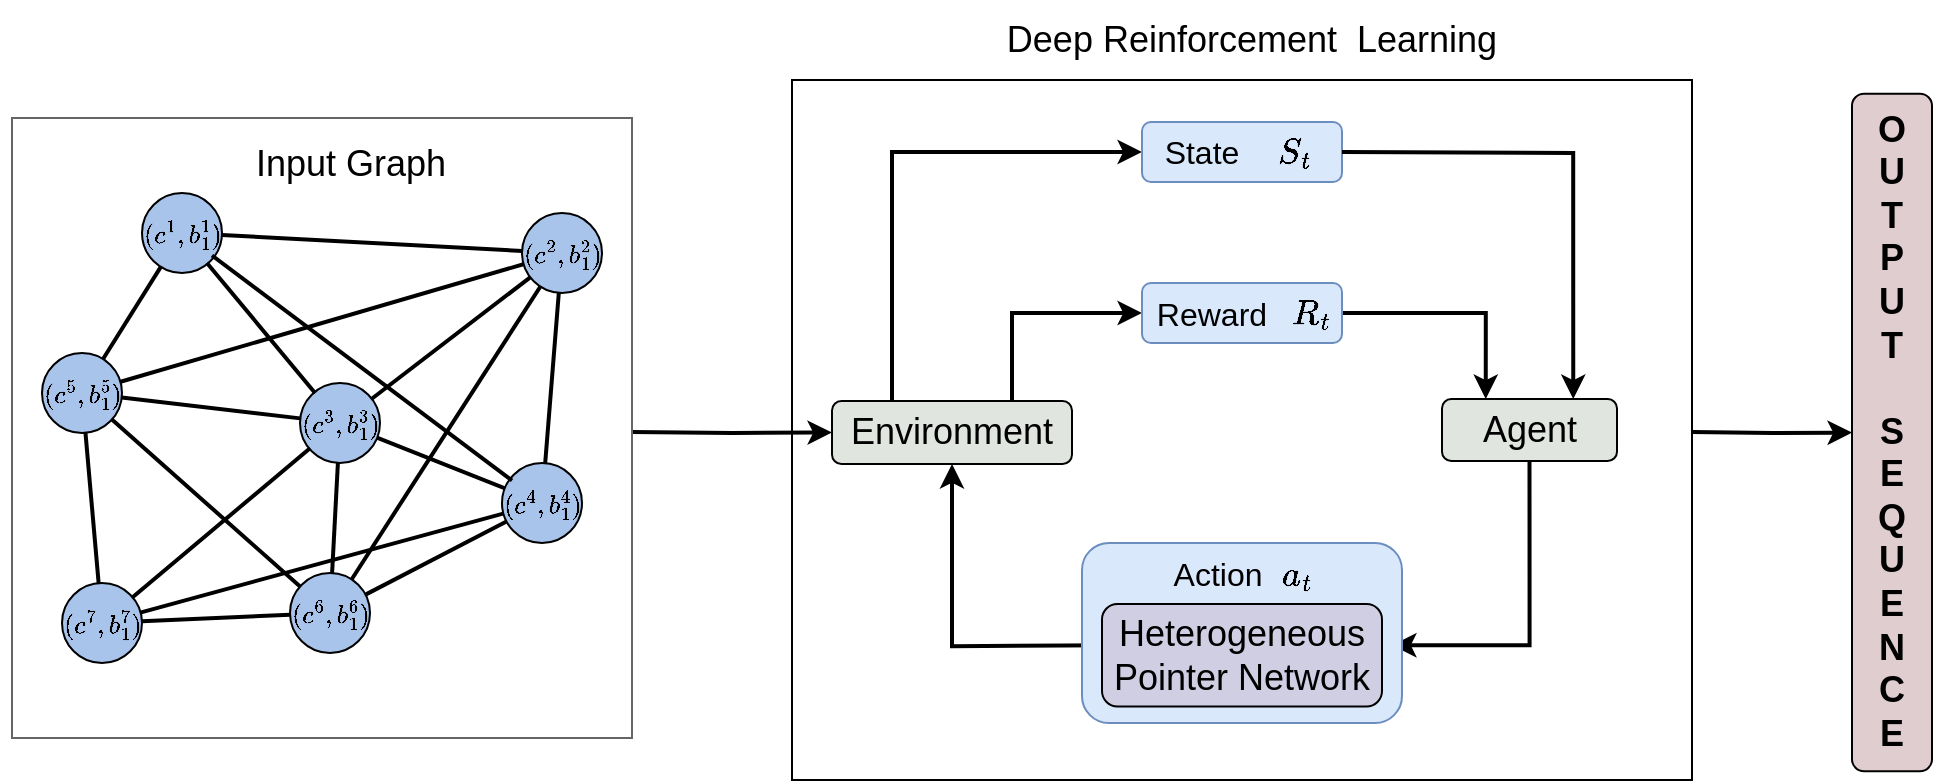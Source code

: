 <mxfile version="18.0.3" type="github">
  <diagram id="P9s8tQnz6vP6Jp-wh3C2" name="Page-1">
    <mxGraphModel dx="2066" dy="1185" grid="1" gridSize="10" guides="1" tooltips="1" connect="1" arrows="1" fold="1" page="1" pageScale="1" pageWidth="1169" pageHeight="827" math="1" shadow="0">
      <root>
        <mxCell id="0" />
        <mxCell id="1" parent="0" />
        <mxCell id="JJIb5TfWh0ZeVr9pCVY0-35" value="" style="rounded=0;whiteSpace=wrap;html=1;fillColor=none;" parent="1" vertex="1">
          <mxGeometry x="495" y="259" width="450" height="350" as="geometry" />
        </mxCell>
        <mxCell id="JJIb5TfWh0ZeVr9pCVY0-63" value="" style="edgeStyle=orthogonalEdgeStyle;rounded=0;orthogonalLoop=1;jettySize=auto;html=1;fontSize=16;strokeWidth=2;" parent="1" target="JJIb5TfWh0ZeVr9pCVY0-60" edge="1">
          <mxGeometry relative="1" as="geometry">
            <mxPoint x="945" y="435" as="sourcePoint" />
          </mxGeometry>
        </mxCell>
        <mxCell id="JJIb5TfWh0ZeVr9pCVY0-1" value="" style="endArrow=none;html=1;rounded=0;strokeColor=#000000;strokeWidth=2;" parent="1" source="JJIb5TfWh0ZeVr9pCVY0-29" target="JJIb5TfWh0ZeVr9pCVY0-25" edge="1">
          <mxGeometry width="50" height="50" relative="1" as="geometry">
            <mxPoint x="158.257" y="520.576" as="sourcePoint" />
            <mxPoint x="151.644" y="445.432" as="targetPoint" />
          </mxGeometry>
        </mxCell>
        <mxCell id="JJIb5TfWh0ZeVr9pCVY0-2" value="" style="endArrow=none;html=1;rounded=0;strokeWidth=2;" parent="1" source="JJIb5TfWh0ZeVr9pCVY0-26" target="JJIb5TfWh0ZeVr9pCVY0-29" edge="1">
          <mxGeometry width="50" height="50" relative="1" as="geometry">
            <mxPoint x="305" y="555.5" as="sourcePoint" />
            <mxPoint x="355" y="505.5" as="targetPoint" />
          </mxGeometry>
        </mxCell>
        <mxCell id="JJIb5TfWh0ZeVr9pCVY0-3" value="" style="endArrow=none;html=1;rounded=0;strokeColor=#000000;strokeWidth=2;" parent="1" source="JJIb5TfWh0ZeVr9pCVY0-27" target="JJIb5TfWh0ZeVr9pCVY0-28" edge="1">
          <mxGeometry width="50" height="50" relative="1" as="geometry">
            <mxPoint x="168.257" y="530.576" as="sourcePoint" />
            <mxPoint x="161.644" y="455.432" as="targetPoint" />
          </mxGeometry>
        </mxCell>
        <mxCell id="JJIb5TfWh0ZeVr9pCVY0-4" value="" style="endArrow=none;html=1;rounded=0;strokeColor=#000000;strokeWidth=2;" parent="1" source="JJIb5TfWh0ZeVr9pCVY0-24" target="JJIb5TfWh0ZeVr9pCVY0-27" edge="1">
          <mxGeometry width="50" height="50" relative="1" as="geometry">
            <mxPoint x="178.257" y="540.576" as="sourcePoint" />
            <mxPoint x="171.644" y="465.432" as="targetPoint" />
          </mxGeometry>
        </mxCell>
        <mxCell id="JJIb5TfWh0ZeVr9pCVY0-58" value="" style="edgeStyle=orthogonalEdgeStyle;rounded=0;orthogonalLoop=1;jettySize=auto;html=1;fontSize=16;strokeWidth=2;" parent="1" target="JJIb5TfWh0ZeVr9pCVY0-38" edge="1">
          <mxGeometry relative="1" as="geometry">
            <mxPoint x="415" y="435" as="sourcePoint" />
            <Array as="points" />
          </mxGeometry>
        </mxCell>
        <mxCell id="JJIb5TfWh0ZeVr9pCVY0-5" value="" style="whiteSpace=wrap;html=1;aspect=fixed;strokeColor=#656565;fillColor=none;" parent="1" vertex="1">
          <mxGeometry x="105" y="278" width="310" height="310" as="geometry" />
        </mxCell>
        <mxCell id="JJIb5TfWh0ZeVr9pCVY0-6" value="" style="endArrow=none;html=1;rounded=0;strokeWidth=2;" parent="1" source="JJIb5TfWh0ZeVr9pCVY0-26" target="JJIb5TfWh0ZeVr9pCVY0-28" edge="1">
          <mxGeometry width="50" height="50" relative="1" as="geometry">
            <mxPoint x="269" y="512" as="sourcePoint" />
            <mxPoint x="314" y="475.5" as="targetPoint" />
          </mxGeometry>
        </mxCell>
        <mxCell id="JJIb5TfWh0ZeVr9pCVY0-7" value="" style="endArrow=none;html=1;rounded=0;strokeColor=#000000;strokeWidth=2;" parent="1" source="JJIb5TfWh0ZeVr9pCVY0-27" target="JJIb5TfWh0ZeVr9pCVY0-14" edge="1">
          <mxGeometry width="50" height="50" relative="1" as="geometry">
            <mxPoint x="373.74" y="455.534" as="sourcePoint" />
            <mxPoint x="250" y="405.5" as="targetPoint" />
          </mxGeometry>
        </mxCell>
        <mxCell id="JJIb5TfWh0ZeVr9pCVY0-8" value="" style="ellipse;whiteSpace=wrap;html=1;aspect=fixed;strokeColor=#000000;fillColor=#A9C4EB;" parent="1" vertex="1">
          <mxGeometry x="350" y="450.5" width="40" height="40" as="geometry" />
        </mxCell>
        <mxCell id="JJIb5TfWh0ZeVr9pCVY0-9" value="" style="ellipse;whiteSpace=wrap;html=1;aspect=fixed;strokeColor=#000000;fillColor=#A9C4EB;" parent="1" vertex="1">
          <mxGeometry x="120" y="395.5" width="40" height="40" as="geometry" />
        </mxCell>
        <mxCell id="JJIb5TfWh0ZeVr9pCVY0-10" value="" style="ellipse;whiteSpace=wrap;html=1;aspect=fixed;strokeColor=#000000;fillColor=#A9C4EB;" parent="1" vertex="1">
          <mxGeometry x="249" y="410.5" width="40" height="40" as="geometry" />
        </mxCell>
        <mxCell id="JJIb5TfWh0ZeVr9pCVY0-11" value="" style="ellipse;whiteSpace=wrap;html=1;aspect=fixed;strokeColor=#000000;fillColor=#A9C4EB;" parent="1" vertex="1">
          <mxGeometry x="130" y="510.5" width="40" height="40" as="geometry" />
        </mxCell>
        <mxCell id="JJIb5TfWh0ZeVr9pCVY0-12" value="" style="ellipse;whiteSpace=wrap;html=1;aspect=fixed;strokeColor=#000000;fillColor=#A9C4EB;" parent="1" vertex="1">
          <mxGeometry x="244" y="505.5" width="40" height="40" as="geometry" />
        </mxCell>
        <mxCell id="JJIb5TfWh0ZeVr9pCVY0-13" value="" style="ellipse;whiteSpace=wrap;html=1;aspect=fixed;strokeColor=#000000;fillColor=#A9C4EB;" parent="1" vertex="1">
          <mxGeometry x="170" y="315.5" width="40" height="40" as="geometry" />
        </mxCell>
        <mxCell id="JJIb5TfWh0ZeVr9pCVY0-14" value="" style="ellipse;whiteSpace=wrap;html=1;aspect=fixed;strokeColor=#000000;fillColor=#A9C4EB;" parent="1" vertex="1">
          <mxGeometry x="360" y="325.5" width="40" height="40" as="geometry" />
        </mxCell>
        <mxCell id="JJIb5TfWh0ZeVr9pCVY0-15" value="" style="endArrow=none;html=1;rounded=0;strokeColor=#000000;strokeWidth=2;" parent="1" source="JJIb5TfWh0ZeVr9pCVY0-12" target="JJIb5TfWh0ZeVr9pCVY0-8" edge="1">
          <mxGeometry width="50" height="50" relative="1" as="geometry">
            <mxPoint x="200" y="455.5" as="sourcePoint" />
            <mxPoint x="352.663" y="488.617" as="targetPoint" />
          </mxGeometry>
        </mxCell>
        <mxCell id="JJIb5TfWh0ZeVr9pCVY0-16" value="" style="endArrow=none;html=1;rounded=0;strokeColor=#000000;fontSize=16;fontStyle=1;strokeWidth=2;" parent="1" source="JJIb5TfWh0ZeVr9pCVY0-12" target="JJIb5TfWh0ZeVr9pCVY0-9" edge="1">
          <mxGeometry width="50" height="50" relative="1" as="geometry">
            <mxPoint x="200" y="455.5" as="sourcePoint" />
            <mxPoint x="250" y="405.5" as="targetPoint" />
          </mxGeometry>
        </mxCell>
        <mxCell id="JJIb5TfWh0ZeVr9pCVY0-17" value="" style="endArrow=none;html=1;rounded=0;strokeColor=#000000;strokeWidth=2;" parent="1" source="JJIb5TfWh0ZeVr9pCVY0-11" target="JJIb5TfWh0ZeVr9pCVY0-12" edge="1">
          <mxGeometry width="50" height="50" relative="1" as="geometry">
            <mxPoint x="200" y="455.5" as="sourcePoint" />
            <mxPoint x="250" y="405.5" as="targetPoint" />
          </mxGeometry>
        </mxCell>
        <mxCell id="JJIb5TfWh0ZeVr9pCVY0-18" value="" style="endArrow=none;html=1;rounded=0;strokeColor=#000000;strokeWidth=2;" parent="1" source="JJIb5TfWh0ZeVr9pCVY0-13" target="JJIb5TfWh0ZeVr9pCVY0-14" edge="1">
          <mxGeometry width="50" height="50" relative="1" as="geometry">
            <mxPoint x="200" y="455.5" as="sourcePoint" />
            <mxPoint x="250" y="405.5" as="targetPoint" />
          </mxGeometry>
        </mxCell>
        <mxCell id="JJIb5TfWh0ZeVr9pCVY0-19" value="" style="endArrow=none;html=1;rounded=0;strokeColor=#000000;strokeWidth=2;" parent="1" source="JJIb5TfWh0ZeVr9pCVY0-9" target="JJIb5TfWh0ZeVr9pCVY0-10" edge="1">
          <mxGeometry width="50" height="50" relative="1" as="geometry">
            <mxPoint x="200" y="455.5" as="sourcePoint" />
            <mxPoint x="250" y="405.5" as="targetPoint" />
          </mxGeometry>
        </mxCell>
        <mxCell id="JJIb5TfWh0ZeVr9pCVY0-20" value="" style="endArrow=none;html=1;rounded=0;strokeColor=#000000;strokeWidth=2;" parent="1" source="JJIb5TfWh0ZeVr9pCVY0-9" target="JJIb5TfWh0ZeVr9pCVY0-13" edge="1">
          <mxGeometry width="50" height="50" relative="1" as="geometry">
            <mxPoint x="200" y="455.5" as="sourcePoint" />
            <mxPoint x="250" y="405.5" as="targetPoint" />
          </mxGeometry>
        </mxCell>
        <mxCell id="JJIb5TfWh0ZeVr9pCVY0-21" value="" style="endArrow=none;html=1;rounded=0;strokeColor=#000000;strokeWidth=2;" parent="1" source="JJIb5TfWh0ZeVr9pCVY0-11" target="JJIb5TfWh0ZeVr9pCVY0-9" edge="1">
          <mxGeometry width="50" height="50" relative="1" as="geometry">
            <mxPoint x="200" y="455.5" as="sourcePoint" />
            <mxPoint x="250" y="405.5" as="targetPoint" />
          </mxGeometry>
        </mxCell>
        <mxCell id="JJIb5TfWh0ZeVr9pCVY0-22" value="" style="endArrow=none;html=1;rounded=0;strokeColor=#000000;strokeWidth=2;" parent="1" source="JJIb5TfWh0ZeVr9pCVY0-10" target="JJIb5TfWh0ZeVr9pCVY0-14" edge="1">
          <mxGeometry width="50" height="50" relative="1" as="geometry">
            <mxPoint x="200" y="455.5" as="sourcePoint" />
            <mxPoint x="250" y="405.5" as="targetPoint" />
          </mxGeometry>
        </mxCell>
        <mxCell id="JJIb5TfWh0ZeVr9pCVY0-23" value="&lt;font style=&quot;font-size: 11px&quot;&gt;$$(c^1,b^1_1)$$&lt;/font&gt;" style="text;html=1;strokeColor=none;fillColor=none;align=center;verticalAlign=middle;whiteSpace=wrap;rounded=0;fontSize=11;" parent="1" vertex="1">
          <mxGeometry x="175" y="320.5" width="30" height="30" as="geometry" />
        </mxCell>
        <mxCell id="JJIb5TfWh0ZeVr9pCVY0-24" value="&lt;span style=&quot;font-size: 11px&quot;&gt;$$(c^7,b^7_1)$$&lt;/span&gt;" style="text;html=1;strokeColor=none;fillColor=none;align=center;verticalAlign=middle;whiteSpace=wrap;rounded=0;fontSize=11;" parent="1" vertex="1">
          <mxGeometry x="135" y="515.5" width="30" height="30" as="geometry" />
        </mxCell>
        <mxCell id="JJIb5TfWh0ZeVr9pCVY0-25" value="&lt;span style=&quot;font-size: 11px&quot;&gt;$$(c^5,b^5_1)$$&lt;/span&gt;" style="text;html=1;strokeColor=none;fillColor=none;align=center;verticalAlign=middle;whiteSpace=wrap;rounded=0;fontSize=11;" parent="1" vertex="1">
          <mxGeometry x="125" y="400.5" width="30" height="30" as="geometry" />
        </mxCell>
        <mxCell id="JJIb5TfWh0ZeVr9pCVY0-26" value="&lt;span style=&quot;font-size: 11px&quot;&gt;$$(c^6,b^6_1)$$&lt;/span&gt;" style="text;html=1;strokeColor=none;fillColor=none;align=center;verticalAlign=middle;whiteSpace=wrap;rounded=0;fontSize=11;" parent="1" vertex="1">
          <mxGeometry x="249" y="510.5" width="30" height="30" as="geometry" />
        </mxCell>
        <mxCell id="JJIb5TfWh0ZeVr9pCVY0-27" value="&lt;span style=&quot;font-size: 11px&quot;&gt;$$(c^4,b^4_1)$$&lt;/span&gt;" style="text;html=1;strokeColor=none;fillColor=none;align=center;verticalAlign=middle;whiteSpace=wrap;rounded=0;fontSize=11;" parent="1" vertex="1">
          <mxGeometry x="355" y="455.5" width="30" height="30" as="geometry" />
        </mxCell>
        <mxCell id="JJIb5TfWh0ZeVr9pCVY0-28" value="&lt;span style=&quot;font-size: 11px&quot;&gt;$$(c^3,b^3_1)$$&lt;/span&gt;" style="text;html=1;strokeColor=none;fillColor=none;align=center;verticalAlign=middle;whiteSpace=wrap;rounded=0;fontSize=11;" parent="1" vertex="1">
          <mxGeometry x="254" y="415.5" width="30" height="30" as="geometry" />
        </mxCell>
        <mxCell id="JJIb5TfWh0ZeVr9pCVY0-29" value="&lt;span style=&quot;font-size: 11px&quot;&gt;$$(c^2,b^2_1)$$&lt;/span&gt;" style="text;html=1;strokeColor=none;fillColor=none;align=center;verticalAlign=middle;whiteSpace=wrap;rounded=0;fontSize=11;" parent="1" vertex="1">
          <mxGeometry x="365" y="330.5" width="30" height="30" as="geometry" />
        </mxCell>
        <mxCell id="JJIb5TfWh0ZeVr9pCVY0-30" value="&lt;font style=&quot;font-size: 18px&quot;&gt;Input Graph&lt;/font&gt;" style="text;html=1;strokeColor=none;fillColor=none;align=center;verticalAlign=middle;whiteSpace=wrap;rounded=0;fontSize=16;" parent="1" vertex="1">
          <mxGeometry x="224" y="285.5" width="101" height="30" as="geometry" />
        </mxCell>
        <mxCell id="JJIb5TfWh0ZeVr9pCVY0-31" value="" style="endArrow=none;html=1;rounded=0;strokeWidth=2;" parent="1" source="JJIb5TfWh0ZeVr9pCVY0-28" target="JJIb5TfWh0ZeVr9pCVY0-23" edge="1">
          <mxGeometry width="50" height="50" relative="1" as="geometry">
            <mxPoint x="234" y="416" as="sourcePoint" />
            <mxPoint x="284" y="366" as="targetPoint" />
          </mxGeometry>
        </mxCell>
        <mxCell id="JJIb5TfWh0ZeVr9pCVY0-32" value="" style="endArrow=none;html=1;rounded=0;strokeWidth=2;" parent="1" source="JJIb5TfWh0ZeVr9pCVY0-23" target="JJIb5TfWh0ZeVr9pCVY0-27" edge="1">
          <mxGeometry width="50" height="50" relative="1" as="geometry">
            <mxPoint x="325" y="672" as="sourcePoint" />
            <mxPoint x="375" y="622" as="targetPoint" />
          </mxGeometry>
        </mxCell>
        <mxCell id="JJIb5TfWh0ZeVr9pCVY0-33" value="" style="endArrow=none;html=1;rounded=0;strokeWidth=2;" parent="1" source="JJIb5TfWh0ZeVr9pCVY0-24" target="JJIb5TfWh0ZeVr9pCVY0-28" edge="1">
          <mxGeometry width="50" height="50" relative="1" as="geometry">
            <mxPoint x="170" y="642" as="sourcePoint" />
            <mxPoint x="220" y="592" as="targetPoint" />
          </mxGeometry>
        </mxCell>
        <mxCell id="JJIb5TfWh0ZeVr9pCVY0-36" value="&lt;font style=&quot;font-size: 18px&quot;&gt;Deep Reinforcement &amp;nbsp;Learning&lt;/font&gt;" style="text;html=1;strokeColor=none;fillColor=none;align=center;verticalAlign=middle;whiteSpace=wrap;rounded=0;" parent="1" vertex="1">
          <mxGeometry x="585" y="219" width="280" height="40" as="geometry" />
        </mxCell>
        <mxCell id="upuUXYU25TILObE0RqYx-21" style="edgeStyle=orthogonalEdgeStyle;rounded=0;orthogonalLoop=1;jettySize=auto;html=1;exitX=0.75;exitY=0;exitDx=0;exitDy=0;entryX=0;entryY=0.5;entryDx=0;entryDy=0;fontSize=18;strokeWidth=2;" edge="1" parent="1" source="JJIb5TfWh0ZeVr9pCVY0-38" target="upuUXYU25TILObE0RqYx-16">
          <mxGeometry relative="1" as="geometry" />
        </mxCell>
        <mxCell id="upuUXYU25TILObE0RqYx-28" style="edgeStyle=orthogonalEdgeStyle;rounded=0;orthogonalLoop=1;jettySize=auto;html=1;exitX=0.25;exitY=0;exitDx=0;exitDy=0;entryX=0;entryY=0.5;entryDx=0;entryDy=0;fontSize=18;strokeWidth=2;" edge="1" parent="1" source="JJIb5TfWh0ZeVr9pCVY0-38" target="JJIb5TfWh0ZeVr9pCVY0-45">
          <mxGeometry relative="1" as="geometry" />
        </mxCell>
        <mxCell id="JJIb5TfWh0ZeVr9pCVY0-38" value="&lt;font style=&quot;font-size: 18px&quot;&gt;Environment&lt;/font&gt;" style="rounded=1;whiteSpace=wrap;html=1;fontSize=16;fillColor=#E0E5DF;" parent="1" vertex="1">
          <mxGeometry x="515" y="419.5" width="120" height="31.5" as="geometry" />
        </mxCell>
        <mxCell id="JJIb5TfWh0ZeVr9pCVY0-60" value="&lt;b&gt;O&lt;br&gt;U&lt;br&gt;T&lt;br&gt;P&lt;br&gt;U&lt;br&gt;T&lt;br&gt;&lt;br&gt;S&lt;br&gt;E&lt;br&gt;Q&lt;br&gt;U&lt;br&gt;E&lt;br&gt;N&lt;br&gt;C&lt;br&gt;E&lt;/b&gt;" style="rounded=1;whiteSpace=wrap;html=1;fontSize=18;fillColor=#E0CDCF;" parent="1" vertex="1">
          <mxGeometry x="1025" y="265.87" width="40" height="338.75" as="geometry" />
        </mxCell>
        <mxCell id="upuUXYU25TILObE0RqYx-7" style="edgeStyle=orthogonalEdgeStyle;rounded=0;orthogonalLoop=1;jettySize=auto;html=1;exitX=0.5;exitY=1;exitDx=0;exitDy=0;entryX=1;entryY=0.5;entryDx=0;entryDy=0;fontSize=18;strokeWidth=2;" edge="1" parent="1" source="upuUXYU25TILObE0RqYx-1">
          <mxGeometry relative="1" as="geometry">
            <mxPoint x="795" y="541.625" as="targetPoint" />
            <Array as="points">
              <mxPoint x="864" y="542" />
            </Array>
          </mxGeometry>
        </mxCell>
        <mxCell id="upuUXYU25TILObE0RqYx-1" value="&lt;font style=&quot;font-size: 18px;&quot;&gt;Agent&lt;/font&gt;" style="rounded=1;whiteSpace=wrap;html=1;fillColor=#E0E5DF;" vertex="1" parent="1">
          <mxGeometry x="820" y="418.5" width="87.5" height="31" as="geometry" />
        </mxCell>
        <mxCell id="upuUXYU25TILObE0RqYx-8" style="edgeStyle=orthogonalEdgeStyle;rounded=0;orthogonalLoop=1;jettySize=auto;html=1;exitX=0;exitY=0.5;exitDx=0;exitDy=0;entryX=0.5;entryY=1;entryDx=0;entryDy=0;fontSize=18;strokeWidth=2;" edge="1" parent="1" target="JJIb5TfWh0ZeVr9pCVY0-38">
          <mxGeometry relative="1" as="geometry">
            <mxPoint x="655" y="541.625" as="sourcePoint" />
          </mxGeometry>
        </mxCell>
        <mxCell id="upuUXYU25TILObE0RqYx-10" value="" style="rounded=1;whiteSpace=wrap;html=1;fontSize=18;fillColor=#dae8fc;strokeColor=#6c8ebf;" vertex="1" parent="1">
          <mxGeometry x="640" y="490.5" width="160" height="90" as="geometry" />
        </mxCell>
        <mxCell id="upuUXYU25TILObE0RqYx-12" value="" style="group" vertex="1" connectable="0" parent="1">
          <mxGeometry x="677.5" y="490.5" width="85" height="30.5" as="geometry" />
        </mxCell>
        <mxCell id="JJIb5TfWh0ZeVr9pCVY0-51" value="Action" style="text;html=1;strokeColor=none;fillColor=none;align=center;verticalAlign=middle;whiteSpace=wrap;rounded=0;fontSize=16;" parent="upuUXYU25TILObE0RqYx-12" vertex="1">
          <mxGeometry width="60" height="30" as="geometry" />
        </mxCell>
        <mxCell id="JJIb5TfWh0ZeVr9pCVY0-52" value="&lt;font style=&quot;font-size: 15px;&quot;&gt;$$a_t$$&lt;/font&gt;" style="text;html=1;strokeColor=none;fillColor=none;align=center;verticalAlign=middle;whiteSpace=wrap;rounded=0;fontSize=16;" parent="upuUXYU25TILObE0RqYx-12" vertex="1">
          <mxGeometry x="55" width="30" height="30.5" as="geometry" />
        </mxCell>
        <mxCell id="upuUXYU25TILObE0RqYx-13" value="&lt;font style=&quot;font-size: 18px&quot;&gt;Heterogeneous Pointer Network&lt;/font&gt;" style="rounded=1;whiteSpace=wrap;html=1;fontSize=16;fillColor=#D0CEE2;" vertex="1" parent="1">
          <mxGeometry x="650" y="521" width="140" height="51.25" as="geometry" />
        </mxCell>
        <mxCell id="upuUXYU25TILObE0RqYx-22" style="edgeStyle=orthogonalEdgeStyle;rounded=0;orthogonalLoop=1;jettySize=auto;html=1;entryX=0.25;entryY=0;entryDx=0;entryDy=0;fontSize=18;strokeWidth=2;" edge="1" parent="1" source="upuUXYU25TILObE0RqYx-16" target="upuUXYU25TILObE0RqYx-1">
          <mxGeometry relative="1" as="geometry" />
        </mxCell>
        <mxCell id="upuUXYU25TILObE0RqYx-16" value="" style="rounded=1;whiteSpace=wrap;html=1;fontSize=18;fillColor=#dae8fc;strokeColor=#6c8ebf;" vertex="1" parent="1">
          <mxGeometry x="670" y="360.5" width="100" height="30" as="geometry" />
        </mxCell>
        <mxCell id="upuUXYU25TILObE0RqYx-20" value="" style="group" vertex="1" connectable="0" parent="1">
          <mxGeometry x="670" y="360.5" width="100" height="30" as="geometry" />
        </mxCell>
        <mxCell id="upuUXYU25TILObE0RqYx-15" value="" style="group" vertex="1" connectable="0" parent="upuUXYU25TILObE0RqYx-20">
          <mxGeometry width="100" height="30" as="geometry" />
        </mxCell>
        <mxCell id="JJIb5TfWh0ZeVr9pCVY0-43" value="&lt;font style=&quot;font-size: 15px;&quot;&gt;$$R_t$$&lt;/font&gt;" style="text;html=1;strokeColor=none;fillColor=none;align=center;verticalAlign=middle;whiteSpace=wrap;rounded=0;fontSize=16;" parent="upuUXYU25TILObE0RqYx-15" vertex="1">
          <mxGeometry x="70" width="30" height="30" as="geometry" />
        </mxCell>
        <mxCell id="JJIb5TfWh0ZeVr9pCVY0-44" value="Reward" style="text;html=1;strokeColor=none;fillColor=none;align=center;verticalAlign=middle;whiteSpace=wrap;rounded=0;fontSize=16;" parent="upuUXYU25TILObE0RqYx-20" vertex="1">
          <mxGeometry width="70" height="30" as="geometry" />
        </mxCell>
        <mxCell id="upuUXYU25TILObE0RqYx-23" value="" style="rounded=1;whiteSpace=wrap;html=1;fontSize=18;fillColor=#dae8fc;strokeColor=#6c8ebf;" vertex="1" parent="1">
          <mxGeometry x="670" y="280" width="100" height="30" as="geometry" />
        </mxCell>
        <mxCell id="upuUXYU25TILObE0RqYx-14" value="" style="group" vertex="1" connectable="0" parent="1">
          <mxGeometry x="670" y="280" width="100" height="30" as="geometry" />
        </mxCell>
        <mxCell id="JJIb5TfWh0ZeVr9pCVY0-47" value="&lt;font style=&quot;font-size: 15px;&quot;&gt;$$S_t$$&lt;/font&gt;" style="text;html=1;strokeColor=none;fillColor=none;align=center;verticalAlign=middle;whiteSpace=wrap;rounded=0;fontSize=16;" parent="upuUXYU25TILObE0RqYx-14" vertex="1">
          <mxGeometry x="59.853" width="32.647" height="30" as="geometry" />
        </mxCell>
        <mxCell id="JJIb5TfWh0ZeVr9pCVY0-45" value="State" style="text;html=1;strokeColor=none;fillColor=none;align=center;verticalAlign=middle;whiteSpace=wrap;rounded=0;fontSize=16;" parent="upuUXYU25TILObE0RqYx-14" vertex="1">
          <mxGeometry width="59.853" height="30" as="geometry" />
        </mxCell>
        <mxCell id="upuUXYU25TILObE0RqYx-29" style="edgeStyle=orthogonalEdgeStyle;rounded=0;orthogonalLoop=1;jettySize=auto;html=1;entryX=0.75;entryY=0;entryDx=0;entryDy=0;fontSize=18;strokeWidth=2;" edge="1" parent="1" target="upuUXYU25TILObE0RqYx-1">
          <mxGeometry relative="1" as="geometry">
            <mxPoint x="770" y="295" as="sourcePoint" />
          </mxGeometry>
        </mxCell>
      </root>
    </mxGraphModel>
  </diagram>
</mxfile>
